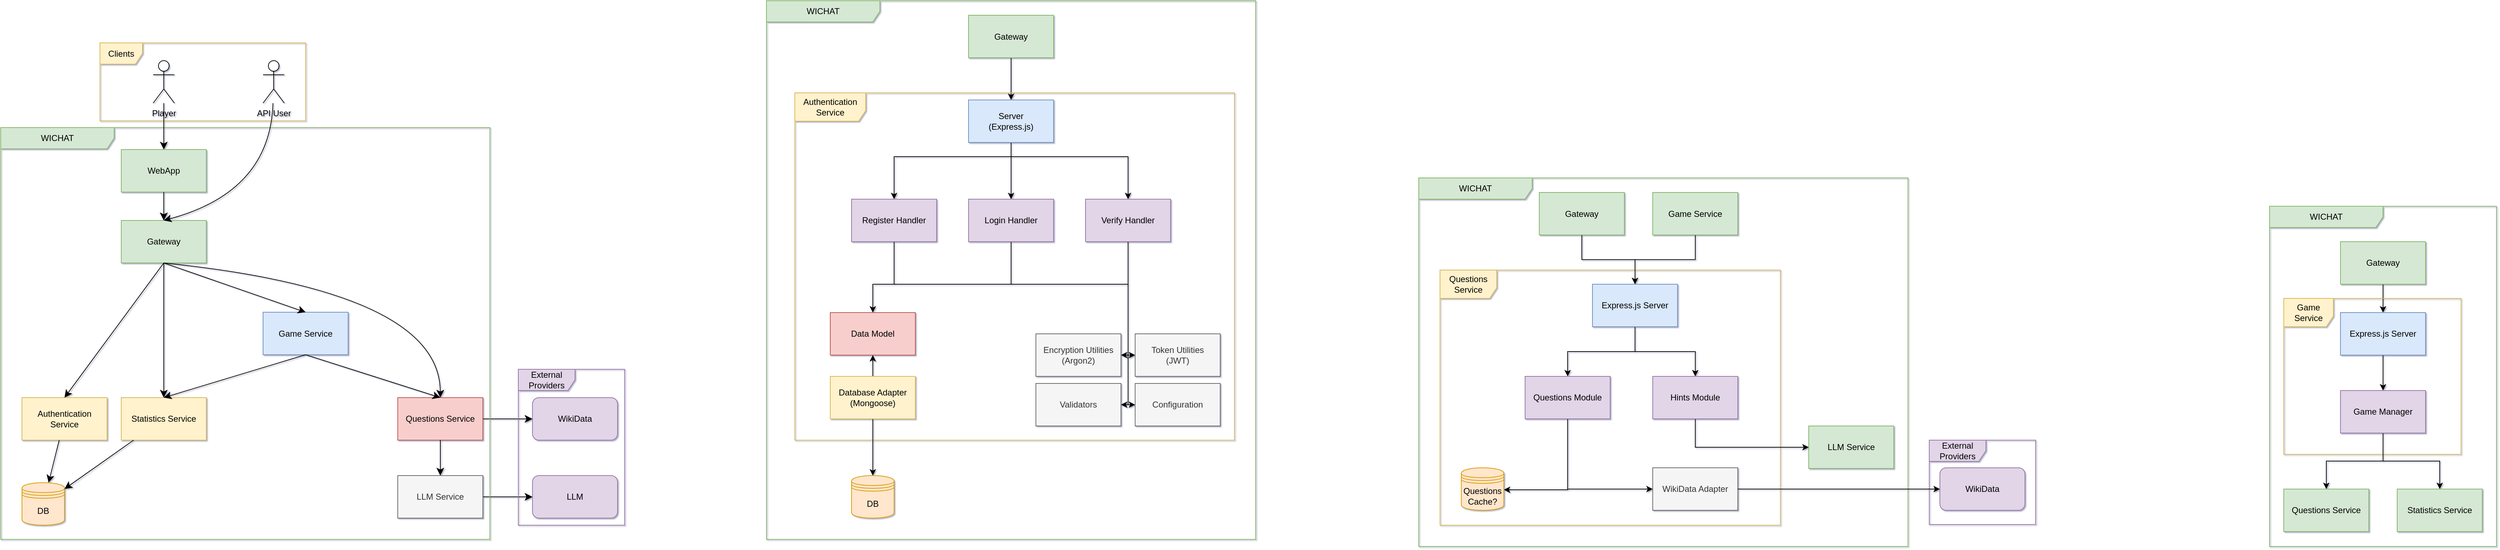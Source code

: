 <mxfile version="26.0.16">
  <diagram name="Page-1" id="H6sotV8G4gFYmd9BdbEy">
    <mxGraphModel dx="2003" dy="452" grid="1" gridSize="10" guides="1" tooltips="1" connect="1" arrows="1" fold="1" page="0" pageScale="1" pageWidth="850" pageHeight="1100" math="0" shadow="1">
      <root>
        <mxCell id="0" />
        <mxCell id="1" parent="0" />
        <mxCell id="5Ua5rcUVpoXOftG5lJb_-10" value="LLM" style="rounded=1;whiteSpace=wrap;html=1;fillColor=#e1d5e7;strokeColor=#9673a6;" parent="1" vertex="1">
          <mxGeometry x="-260" y="910" width="120" height="60" as="geometry" />
        </mxCell>
        <mxCell id="5Ua5rcUVpoXOftG5lJb_-22" style="edgeStyle=none;curved=1;rounded=0;orthogonalLoop=1;jettySize=auto;html=1;fontSize=12;startSize=8;endSize=8;exitX=1;exitY=0.5;exitDx=0;exitDy=0;entryX=0;entryY=0.5;entryDx=0;entryDy=0;" parent="1" source="5Ua5rcUVpoXOftG5lJb_-8" target="5Ua5rcUVpoXOftG5lJb_-10" edge="1">
          <mxGeometry relative="1" as="geometry" />
        </mxCell>
        <mxCell id="5Ua5rcUVpoXOftG5lJb_-11" value="WikiData" style="rounded=1;whiteSpace=wrap;html=1;fillColor=#e1d5e7;strokeColor=#9673a6;" parent="1" vertex="1">
          <mxGeometry x="-260" y="800" width="120" height="60" as="geometry" />
        </mxCell>
        <mxCell id="5Ua5rcUVpoXOftG5lJb_-24" style="edgeStyle=none;curved=1;rounded=0;orthogonalLoop=1;jettySize=auto;html=1;fontSize=12;startSize=8;endSize=8;exitX=1;exitY=0.5;exitDx=0;exitDy=0;entryX=0;entryY=0.5;entryDx=0;entryDy=0;" parent="1" source="5Ua5rcUVpoXOftG5lJb_-23" target="5Ua5rcUVpoXOftG5lJb_-11" edge="1">
          <mxGeometry relative="1" as="geometry" />
        </mxCell>
        <mxCell id="64utWBgrm8SAmqTdPt5K-1" value="WICHAT" style="shape=umlFrame;whiteSpace=wrap;html=1;pointerEvents=0;recursiveResize=0;container=1;collapsible=0;width=160;fillColor=#d5e8d4;strokeColor=#82b366;" parent="1" vertex="1">
          <mxGeometry x="-1010" y="419" width="690" height="581" as="geometry" />
        </mxCell>
        <mxCell id="5Ua5rcUVpoXOftG5lJb_-6" value="Gateway" style="rounded=0;whiteSpace=wrap;html=1;fillColor=#d5e8d4;strokeColor=#82b366;" parent="64utWBgrm8SAmqTdPt5K-1" vertex="1">
          <mxGeometry x="170" y="131" width="120" height="60" as="geometry" />
        </mxCell>
        <mxCell id="5Ua5rcUVpoXOftG5lJb_-30" value="Authentication Service" style="rounded=0;whiteSpace=wrap;html=1;fillColor=#fff2cc;strokeColor=#d6b656;" parent="64utWBgrm8SAmqTdPt5K-1" vertex="1">
          <mxGeometry x="30" y="381" width="120" height="60" as="geometry" />
        </mxCell>
        <mxCell id="5Ua5rcUVpoXOftG5lJb_-32" style="edgeStyle=none;curved=1;rounded=0;orthogonalLoop=1;jettySize=auto;html=1;fontSize=12;startSize=8;endSize=8;exitX=0.5;exitY=1;exitDx=0;exitDy=0;entryX=0.5;entryY=0;entryDx=0;entryDy=0;" parent="64utWBgrm8SAmqTdPt5K-1" source="5Ua5rcUVpoXOftG5lJb_-6" target="5Ua5rcUVpoXOftG5lJb_-30" edge="1">
          <mxGeometry relative="1" as="geometry" />
        </mxCell>
        <mxCell id="5Ua5rcUVpoXOftG5lJb_-1" value="DB" style="shape=datastore;whiteSpace=wrap;html=1;fillColor=#ffe6cc;strokeColor=#d79b00;" parent="64utWBgrm8SAmqTdPt5K-1" vertex="1">
          <mxGeometry x="30" y="501" width="60" height="60" as="geometry" />
        </mxCell>
        <mxCell id="5Ua5rcUVpoXOftG5lJb_-31" style="edgeStyle=none;curved=1;rounded=0;orthogonalLoop=1;jettySize=auto;html=1;fontSize=12;startSize=8;endSize=8;" parent="64utWBgrm8SAmqTdPt5K-1" source="5Ua5rcUVpoXOftG5lJb_-30" target="5Ua5rcUVpoXOftG5lJb_-1" edge="1">
          <mxGeometry relative="1" as="geometry" />
        </mxCell>
        <mxCell id="5Ua5rcUVpoXOftG5lJb_-27" value="Statistics Service" style="rounded=0;whiteSpace=wrap;html=1;fillColor=#fff2cc;strokeColor=#d6b656;" parent="64utWBgrm8SAmqTdPt5K-1" vertex="1">
          <mxGeometry x="170" y="381" width="120" height="60" as="geometry" />
        </mxCell>
        <mxCell id="ApdHQ61tJCly3gABpBAv-35" style="edgeStyle=none;curved=1;rounded=0;orthogonalLoop=1;jettySize=auto;html=1;fontSize=12;startSize=8;endSize=8;entryX=0.5;entryY=0;entryDx=0;entryDy=0;exitX=0.5;exitY=1;exitDx=0;exitDy=0;" parent="64utWBgrm8SAmqTdPt5K-1" source="5Ua5rcUVpoXOftG5lJb_-6" target="5Ua5rcUVpoXOftG5lJb_-27" edge="1">
          <mxGeometry relative="1" as="geometry">
            <mxPoint x="230" y="191" as="sourcePoint" />
          </mxGeometry>
        </mxCell>
        <mxCell id="5Ua5rcUVpoXOftG5lJb_-29" style="edgeStyle=none;curved=1;rounded=0;orthogonalLoop=1;jettySize=auto;html=1;fontSize=12;startSize=8;endSize=8;" parent="64utWBgrm8SAmqTdPt5K-1" source="5Ua5rcUVpoXOftG5lJb_-27" target="5Ua5rcUVpoXOftG5lJb_-1" edge="1">
          <mxGeometry relative="1" as="geometry" />
        </mxCell>
        <mxCell id="ApdHQ61tJCly3gABpBAv-34" value="Game Service" style="rounded=0;whiteSpace=wrap;html=1;fillColor=#dae8fc;strokeColor=#6c8ebf;" parent="64utWBgrm8SAmqTdPt5K-1" vertex="1">
          <mxGeometry x="370" y="260.5" width="120" height="60" as="geometry" />
        </mxCell>
        <mxCell id="ApdHQ61tJCly3gABpBAv-37" style="edgeStyle=none;curved=1;rounded=0;orthogonalLoop=1;jettySize=auto;html=1;fontSize=12;startSize=8;endSize=8;entryX=0.5;entryY=0;entryDx=0;entryDy=0;exitX=0.5;exitY=1;exitDx=0;exitDy=0;" parent="64utWBgrm8SAmqTdPt5K-1" source="5Ua5rcUVpoXOftG5lJb_-6" target="ApdHQ61tJCly3gABpBAv-34" edge="1">
          <mxGeometry relative="1" as="geometry" />
        </mxCell>
        <mxCell id="ApdHQ61tJCly3gABpBAv-41" style="edgeStyle=none;curved=1;rounded=0;orthogonalLoop=1;jettySize=auto;html=1;fontSize=12;startSize=8;endSize=8;exitX=0.5;exitY=1;exitDx=0;exitDy=0;entryX=0.5;entryY=0;entryDx=0;entryDy=0;" parent="64utWBgrm8SAmqTdPt5K-1" source="ApdHQ61tJCly3gABpBAv-34" target="5Ua5rcUVpoXOftG5lJb_-27" edge="1">
          <mxGeometry relative="1" as="geometry" />
        </mxCell>
        <mxCell id="5Ua5rcUVpoXOftG5lJb_-23" value="Questions Service" style="rounded=0;whiteSpace=wrap;html=1;fillColor=#f8cecc;strokeColor=#b85450;" parent="64utWBgrm8SAmqTdPt5K-1" vertex="1">
          <mxGeometry x="560" y="381" width="120" height="60" as="geometry" />
        </mxCell>
        <mxCell id="ApdHQ61tJCly3gABpBAv-36" style="edgeStyle=none;curved=1;rounded=0;orthogonalLoop=1;jettySize=auto;html=1;fontSize=12;startSize=8;endSize=8;exitX=0.5;exitY=1;exitDx=0;exitDy=0;entryX=0.5;entryY=0;entryDx=0;entryDy=0;" parent="64utWBgrm8SAmqTdPt5K-1" source="5Ua5rcUVpoXOftG5lJb_-6" target="5Ua5rcUVpoXOftG5lJb_-23" edge="1">
          <mxGeometry relative="1" as="geometry">
            <Array as="points">
              <mxPoint x="620" y="231" />
            </Array>
          </mxGeometry>
        </mxCell>
        <mxCell id="ApdHQ61tJCly3gABpBAv-39" style="edgeStyle=none;curved=1;rounded=0;orthogonalLoop=1;jettySize=auto;html=1;fontSize=12;startSize=8;endSize=8;exitX=0.5;exitY=1;exitDx=0;exitDy=0;entryX=0.5;entryY=0;entryDx=0;entryDy=0;" parent="64utWBgrm8SAmqTdPt5K-1" source="ApdHQ61tJCly3gABpBAv-34" target="5Ua5rcUVpoXOftG5lJb_-23" edge="1">
          <mxGeometry relative="1" as="geometry" />
        </mxCell>
        <mxCell id="5Ua5rcUVpoXOftG5lJb_-8" value="LLM Service" style="rounded=0;whiteSpace=wrap;html=1;fillColor=#f5f5f5;strokeColor=#666666;fontColor=#333333;" parent="64utWBgrm8SAmqTdPt5K-1" vertex="1">
          <mxGeometry x="560" y="491" width="120" height="60" as="geometry" />
        </mxCell>
        <mxCell id="5Ua5rcUVpoXOftG5lJb_-28" style="edgeStyle=none;curved=1;rounded=0;orthogonalLoop=1;jettySize=auto;html=1;fontSize=12;startSize=8;endSize=8;entryX=0.5;entryY=0;entryDx=0;entryDy=0;exitX=0.5;exitY=1;exitDx=0;exitDy=0;" parent="64utWBgrm8SAmqTdPt5K-1" source="5Ua5rcUVpoXOftG5lJb_-23" target="5Ua5rcUVpoXOftG5lJb_-8" edge="1">
          <mxGeometry relative="1" as="geometry" />
        </mxCell>
        <mxCell id="5Ua5rcUVpoXOftG5lJb_-7" value="WebApp" style="rounded=0;whiteSpace=wrap;html=1;fillColor=#d5e8d4;strokeColor=#82b366;" parent="64utWBgrm8SAmqTdPt5K-1" vertex="1">
          <mxGeometry x="170" y="31" width="120" height="60" as="geometry" />
        </mxCell>
        <mxCell id="5Ua5rcUVpoXOftG5lJb_-20" style="edgeStyle=none;curved=1;rounded=0;orthogonalLoop=1;jettySize=auto;html=1;fontSize=12;startSize=8;endSize=8;" parent="64utWBgrm8SAmqTdPt5K-1" source="5Ua5rcUVpoXOftG5lJb_-7" target="5Ua5rcUVpoXOftG5lJb_-6" edge="1">
          <mxGeometry relative="1" as="geometry" />
        </mxCell>
        <mxCell id="ApdHQ61tJCly3gABpBAv-9" style="edgeStyle=none;curved=1;rounded=0;orthogonalLoop=1;jettySize=auto;html=1;fontSize=12;startSize=8;endSize=8;" parent="64utWBgrm8SAmqTdPt5K-1" source="5Ua5rcUVpoXOftG5lJb_-7" target="5Ua5rcUVpoXOftG5lJb_-6" edge="1">
          <mxGeometry relative="1" as="geometry" />
        </mxCell>
        <mxCell id="64utWBgrm8SAmqTdPt5K-24" value="Clients" style="shape=umlFrame;whiteSpace=wrap;html=1;pointerEvents=0;fillColor=#fff2cc;strokeColor=#d6b656;" parent="1" vertex="1">
          <mxGeometry x="-870" y="299.5" width="290" height="110" as="geometry" />
        </mxCell>
        <mxCell id="5Ua5rcUVpoXOftG5lJb_-2" value="API User" style="shape=umlActor;verticalLabelPosition=bottom;verticalAlign=top;html=1;outlineConnect=0;" parent="1" vertex="1">
          <mxGeometry x="-640" y="324.5" width="30" height="60" as="geometry" />
        </mxCell>
        <mxCell id="5Ua5rcUVpoXOftG5lJb_-3" value="Player" style="shape=umlActor;verticalLabelPosition=bottom;verticalAlign=top;html=1;outlineConnect=0;" parent="1" vertex="1">
          <mxGeometry x="-795" y="324.5" width="30" height="60" as="geometry" />
        </mxCell>
        <mxCell id="ApdHQ61tJCly3gABpBAv-8" style="edgeStyle=none;curved=1;rounded=0;orthogonalLoop=1;jettySize=auto;html=1;fontSize=12;startSize=8;endSize=8;" parent="1" source="5Ua5rcUVpoXOftG5lJb_-3" target="5Ua5rcUVpoXOftG5lJb_-7" edge="1">
          <mxGeometry relative="1" as="geometry" />
        </mxCell>
        <mxCell id="64utWBgrm8SAmqTdPt5K-28" value="" style="edgeStyle=none;curved=1;rounded=0;orthogonalLoop=1;jettySize=auto;html=1;fontSize=12;startSize=8;endSize=8;entryX=0.5;entryY=0;entryDx=0;entryDy=0;" parent="1" source="5Ua5rcUVpoXOftG5lJb_-2" target="5Ua5rcUVpoXOftG5lJb_-6" edge="1">
          <mxGeometry relative="1" as="geometry">
            <mxPoint x="-780" y="360" as="sourcePoint" />
            <mxPoint x="-780" y="590" as="targetPoint" />
            <Array as="points">
              <mxPoint x="-630" y="510" />
            </Array>
          </mxGeometry>
        </mxCell>
        <mxCell id="64utWBgrm8SAmqTdPt5K-29" value="External Providers" style="shape=umlFrame;whiteSpace=wrap;html=1;pointerEvents=0;fillColor=#e1d5e7;strokeColor=#9673a6;width=80;height=30;" parent="1" vertex="1">
          <mxGeometry x="-280" y="760" width="150" height="220" as="geometry" />
        </mxCell>
        <mxCell id="3EcRKwDYf2YUiH32k3Rl-5" value="WICHAT" style="shape=umlFrame;whiteSpace=wrap;html=1;pointerEvents=0;recursiveResize=0;container=1;collapsible=0;width=160;fillColor=#d5e8d4;strokeColor=#82b366;" parent="1" vertex="1">
          <mxGeometry x="70" y="240" width="690" height="760" as="geometry" />
        </mxCell>
        <mxCell id="3EcRKwDYf2YUiH32k3Rl-95" style="edgeStyle=orthogonalEdgeStyle;rounded=0;orthogonalLoop=1;jettySize=auto;html=1;" parent="3EcRKwDYf2YUiH32k3Rl-5" source="3EcRKwDYf2YUiH32k3Rl-6" target="3EcRKwDYf2YUiH32k3Rl-58" edge="1">
          <mxGeometry relative="1" as="geometry" />
        </mxCell>
        <mxCell id="3EcRKwDYf2YUiH32k3Rl-6" value="Gateway" style="rounded=0;whiteSpace=wrap;html=1;fillColor=#d5e8d4;strokeColor=#82b366;" parent="3EcRKwDYf2YUiH32k3Rl-5" vertex="1">
          <mxGeometry x="285" y="20.5" width="120" height="60" as="geometry" />
        </mxCell>
        <mxCell id="3EcRKwDYf2YUiH32k3Rl-9" value="DB" style="shape=datastore;whiteSpace=wrap;html=1;fillColor=#ffe6cc;strokeColor=#d79b00;" parent="3EcRKwDYf2YUiH32k3Rl-5" vertex="1">
          <mxGeometry x="120" y="670" width="60" height="60" as="geometry" />
        </mxCell>
        <mxCell id="3EcRKwDYf2YUiH32k3Rl-31" value="Authentication Service" style="shape=umlFrame;whiteSpace=wrap;html=1;pointerEvents=0;fillColor=#fff2cc;strokeColor=#d6b656;fillStyle=auto;width=100;height=40;" parent="3EcRKwDYf2YUiH32k3Rl-5" vertex="1">
          <mxGeometry x="40" y="130" width="620" height="490" as="geometry" />
        </mxCell>
        <mxCell id="3EcRKwDYf2YUiH32k3Rl-55" value="Data Model" style="rounded=0;whiteSpace=wrap;html=1;fillColor=#f8cecc;strokeColor=#b85450;" parent="3EcRKwDYf2YUiH32k3Rl-5" vertex="1">
          <mxGeometry x="90" y="440" width="120" height="60" as="geometry" />
        </mxCell>
        <mxCell id="533iNDBv2jlLNDhChat5-3" style="edgeStyle=orthogonalEdgeStyle;rounded=0;orthogonalLoop=1;jettySize=auto;html=1;" edge="1" parent="3EcRKwDYf2YUiH32k3Rl-5" source="3EcRKwDYf2YUiH32k3Rl-58" target="3EcRKwDYf2YUiH32k3Rl-65">
          <mxGeometry relative="1" as="geometry" />
        </mxCell>
        <mxCell id="533iNDBv2jlLNDhChat5-4" style="edgeStyle=orthogonalEdgeStyle;rounded=0;orthogonalLoop=1;jettySize=auto;html=1;" edge="1" parent="3EcRKwDYf2YUiH32k3Rl-5" source="3EcRKwDYf2YUiH32k3Rl-58" target="533iNDBv2jlLNDhChat5-1">
          <mxGeometry relative="1" as="geometry">
            <Array as="points">
              <mxPoint x="345" y="220" />
              <mxPoint x="510" y="220" />
            </Array>
          </mxGeometry>
        </mxCell>
        <mxCell id="533iNDBv2jlLNDhChat5-5" style="edgeStyle=orthogonalEdgeStyle;rounded=0;orthogonalLoop=1;jettySize=auto;html=1;" edge="1" parent="3EcRKwDYf2YUiH32k3Rl-5" source="3EcRKwDYf2YUiH32k3Rl-58" target="3EcRKwDYf2YUiH32k3Rl-68">
          <mxGeometry relative="1" as="geometry">
            <Array as="points">
              <mxPoint x="345" y="220" />
              <mxPoint x="180" y="220" />
            </Array>
          </mxGeometry>
        </mxCell>
        <mxCell id="3EcRKwDYf2YUiH32k3Rl-58" value="Server&lt;div&gt;(Express.js)&lt;/div&gt;" style="rounded=0;whiteSpace=wrap;html=1;fillColor=#dae8fc;strokeColor=#6c8ebf;" parent="3EcRKwDYf2YUiH32k3Rl-5" vertex="1">
          <mxGeometry x="285" y="140" width="120" height="60" as="geometry" />
        </mxCell>
        <mxCell id="3EcRKwDYf2YUiH32k3Rl-94" style="edgeStyle=orthogonalEdgeStyle;rounded=0;orthogonalLoop=1;jettySize=auto;html=1;entryX=0.5;entryY=0;entryDx=0;entryDy=0;exitX=0.5;exitY=1;exitDx=0;exitDy=0;" parent="3EcRKwDYf2YUiH32k3Rl-5" source="3EcRKwDYf2YUiH32k3Rl-60" target="3EcRKwDYf2YUiH32k3Rl-9" edge="1">
          <mxGeometry relative="1" as="geometry" />
        </mxCell>
        <mxCell id="3EcRKwDYf2YUiH32k3Rl-97" style="edgeStyle=orthogonalEdgeStyle;rounded=0;orthogonalLoop=1;jettySize=auto;html=1;" parent="3EcRKwDYf2YUiH32k3Rl-5" source="3EcRKwDYf2YUiH32k3Rl-60" target="3EcRKwDYf2YUiH32k3Rl-55" edge="1">
          <mxGeometry relative="1" as="geometry" />
        </mxCell>
        <mxCell id="3EcRKwDYf2YUiH32k3Rl-60" value="Database Adapter&lt;div&gt;(Mongoose)&lt;/div&gt;" style="rounded=0;whiteSpace=wrap;html=1;fillColor=#fff2cc;strokeColor=#d6b656;" parent="3EcRKwDYf2YUiH32k3Rl-5" vertex="1">
          <mxGeometry x="90" y="530" width="120" height="60" as="geometry" />
        </mxCell>
        <mxCell id="533iNDBv2jlLNDhChat5-10" style="edgeStyle=orthogonalEdgeStyle;rounded=0;orthogonalLoop=1;jettySize=auto;html=1;" edge="1" parent="3EcRKwDYf2YUiH32k3Rl-5" source="3EcRKwDYf2YUiH32k3Rl-65" target="3EcRKwDYf2YUiH32k3Rl-62">
          <mxGeometry relative="1" as="geometry">
            <Array as="points">
              <mxPoint x="345" y="400" />
              <mxPoint x="510" y="400" />
              <mxPoint x="510" y="500" />
            </Array>
          </mxGeometry>
        </mxCell>
        <mxCell id="3EcRKwDYf2YUiH32k3Rl-65" value="Login Handler" style="whiteSpace=wrap;html=1;fillColor=#e1d5e7;strokeColor=#9673a6;" parent="3EcRKwDYf2YUiH32k3Rl-5" vertex="1">
          <mxGeometry x="285" y="280" width="120" height="60" as="geometry" />
        </mxCell>
        <mxCell id="533iNDBv2jlLNDhChat5-7" style="edgeStyle=orthogonalEdgeStyle;rounded=0;orthogonalLoop=1;jettySize=auto;html=1;" edge="1" parent="3EcRKwDYf2YUiH32k3Rl-5" source="3EcRKwDYf2YUiH32k3Rl-68" target="3EcRKwDYf2YUiH32k3Rl-55">
          <mxGeometry relative="1" as="geometry">
            <Array as="points">
              <mxPoint x="180" y="400" />
              <mxPoint x="150" y="400" />
            </Array>
          </mxGeometry>
        </mxCell>
        <mxCell id="533iNDBv2jlLNDhChat5-8" style="edgeStyle=orthogonalEdgeStyle;rounded=0;orthogonalLoop=1;jettySize=auto;html=1;entryX=1;entryY=0.5;entryDx=0;entryDy=0;" edge="1" parent="3EcRKwDYf2YUiH32k3Rl-5" source="3EcRKwDYf2YUiH32k3Rl-68" target="533iNDBv2jlLNDhChat5-16">
          <mxGeometry relative="1" as="geometry">
            <Array as="points">
              <mxPoint x="180" y="400" />
              <mxPoint x="510" y="400" />
              <mxPoint x="510" y="570" />
            </Array>
          </mxGeometry>
        </mxCell>
        <mxCell id="3EcRKwDYf2YUiH32k3Rl-68" value="Register Handler" style="whiteSpace=wrap;html=1;fillColor=#e1d5e7;strokeColor=#9673a6;" parent="3EcRKwDYf2YUiH32k3Rl-5" vertex="1">
          <mxGeometry x="120" y="280" width="120" height="60" as="geometry" />
        </mxCell>
        <mxCell id="3EcRKwDYf2YUiH32k3Rl-62" value="Encryption Utilities&lt;div&gt;(Argon2)&lt;/div&gt;" style="whiteSpace=wrap;html=1;fillColor=#f5f5f5;strokeColor=#666666;fontColor=#333333;" parent="3EcRKwDYf2YUiH32k3Rl-5" vertex="1">
          <mxGeometry x="380" y="470" width="120" height="60" as="geometry" />
        </mxCell>
        <mxCell id="533iNDBv2jlLNDhChat5-9" style="edgeStyle=orthogonalEdgeStyle;rounded=0;orthogonalLoop=1;jettySize=auto;html=1;" edge="1" parent="3EcRKwDYf2YUiH32k3Rl-5" source="533iNDBv2jlLNDhChat5-1" target="3EcRKwDYf2YUiH32k3Rl-66">
          <mxGeometry relative="1" as="geometry">
            <Array as="points">
              <mxPoint x="510" y="500" />
            </Array>
          </mxGeometry>
        </mxCell>
        <mxCell id="533iNDBv2jlLNDhChat5-18" style="edgeStyle=orthogonalEdgeStyle;rounded=0;orthogonalLoop=1;jettySize=auto;html=1;entryX=0;entryY=0.5;entryDx=0;entryDy=0;" edge="1" parent="3EcRKwDYf2YUiH32k3Rl-5" source="533iNDBv2jlLNDhChat5-1" target="533iNDBv2jlLNDhChat5-12">
          <mxGeometry relative="1" as="geometry">
            <Array as="points">
              <mxPoint x="510" y="570" />
            </Array>
          </mxGeometry>
        </mxCell>
        <mxCell id="533iNDBv2jlLNDhChat5-1" value="Verify Handler" style="whiteSpace=wrap;html=1;fillColor=#e1d5e7;strokeColor=#9673a6;" vertex="1" parent="3EcRKwDYf2YUiH32k3Rl-5">
          <mxGeometry x="450" y="280" width="120" height="60" as="geometry" />
        </mxCell>
        <mxCell id="3EcRKwDYf2YUiH32k3Rl-66" value="Token Utilities&lt;div&gt;(JWT)&lt;/div&gt;" style="whiteSpace=wrap;html=1;fillColor=#f5f5f5;fontColor=#333333;strokeColor=#666666;" parent="3EcRKwDYf2YUiH32k3Rl-5" vertex="1">
          <mxGeometry x="520" y="470" width="120" height="60" as="geometry" />
        </mxCell>
        <mxCell id="533iNDBv2jlLNDhChat5-12" value="Configuration" style="whiteSpace=wrap;html=1;fillColor=#f5f5f5;fontColor=#333333;strokeColor=#666666;" vertex="1" parent="3EcRKwDYf2YUiH32k3Rl-5">
          <mxGeometry x="520" y="540" width="120" height="60" as="geometry" />
        </mxCell>
        <mxCell id="533iNDBv2jlLNDhChat5-16" value="Validators" style="whiteSpace=wrap;html=1;fillColor=#f5f5f5;fontColor=#333333;strokeColor=#666666;" vertex="1" parent="3EcRKwDYf2YUiH32k3Rl-5">
          <mxGeometry x="380" y="540" width="120" height="60" as="geometry" />
        </mxCell>
        <mxCell id="3EcRKwDYf2YUiH32k3Rl-236" value="WICHAT" style="shape=umlFrame;whiteSpace=wrap;html=1;pointerEvents=0;recursiveResize=0;container=1;collapsible=0;width=160;fillColor=#d5e8d4;strokeColor=#82b366;" parent="1" vertex="1">
          <mxGeometry x="990" y="490" width="690" height="520" as="geometry" />
        </mxCell>
        <mxCell id="3EcRKwDYf2YUiH32k3Rl-237" style="edgeStyle=orthogonalEdgeStyle;rounded=0;orthogonalLoop=1;jettySize=auto;html=1;" parent="3EcRKwDYf2YUiH32k3Rl-236" source="3EcRKwDYf2YUiH32k3Rl-238" target="3EcRKwDYf2YUiH32k3Rl-244" edge="1">
          <mxGeometry relative="1" as="geometry" />
        </mxCell>
        <mxCell id="3EcRKwDYf2YUiH32k3Rl-238" value="Gateway" style="rounded=0;whiteSpace=wrap;html=1;fillColor=#d5e8d4;strokeColor=#82b366;" parent="3EcRKwDYf2YUiH32k3Rl-236" vertex="1">
          <mxGeometry x="170" y="20.5" width="120" height="60" as="geometry" />
        </mxCell>
        <mxCell id="3EcRKwDYf2YUiH32k3Rl-240" value="Questions Service" style="shape=umlFrame;whiteSpace=wrap;html=1;pointerEvents=0;fillColor=#fff2cc;strokeColor=#d6b656;fillStyle=auto;width=80;height=40;" parent="3EcRKwDYf2YUiH32k3Rl-236" vertex="1">
          <mxGeometry x="30" y="130" width="480" height="360" as="geometry" />
        </mxCell>
        <mxCell id="3EcRKwDYf2YUiH32k3Rl-268" style="edgeStyle=orthogonalEdgeStyle;rounded=0;orthogonalLoop=1;jettySize=auto;html=1;" parent="3EcRKwDYf2YUiH32k3Rl-236" source="3EcRKwDYf2YUiH32k3Rl-244" target="3EcRKwDYf2YUiH32k3Rl-265" edge="1">
          <mxGeometry relative="1" as="geometry" />
        </mxCell>
        <mxCell id="3EcRKwDYf2YUiH32k3Rl-269" style="edgeStyle=orthogonalEdgeStyle;rounded=0;orthogonalLoop=1;jettySize=auto;html=1;" parent="3EcRKwDYf2YUiH32k3Rl-236" source="3EcRKwDYf2YUiH32k3Rl-244" target="3EcRKwDYf2YUiH32k3Rl-264" edge="1">
          <mxGeometry relative="1" as="geometry" />
        </mxCell>
        <mxCell id="3EcRKwDYf2YUiH32k3Rl-244" value="Express.js Server" style="rounded=0;whiteSpace=wrap;html=1;fillColor=#dae8fc;strokeColor=#6c8ebf;" parent="3EcRKwDYf2YUiH32k3Rl-236" vertex="1">
          <mxGeometry x="245" y="150" width="120" height="60" as="geometry" />
        </mxCell>
        <mxCell id="3EcRKwDYf2YUiH32k3Rl-259" style="edgeStyle=orthogonalEdgeStyle;rounded=0;orthogonalLoop=1;jettySize=auto;html=1;" parent="3EcRKwDYf2YUiH32k3Rl-236" source="3EcRKwDYf2YUiH32k3Rl-258" target="3EcRKwDYf2YUiH32k3Rl-244" edge="1">
          <mxGeometry relative="1" as="geometry" />
        </mxCell>
        <mxCell id="3EcRKwDYf2YUiH32k3Rl-258" value="Game Service" style="rounded=0;whiteSpace=wrap;html=1;fillColor=#d5e8d4;strokeColor=#82b366;" parent="3EcRKwDYf2YUiH32k3Rl-236" vertex="1">
          <mxGeometry x="330" y="20.5" width="120" height="60" as="geometry" />
        </mxCell>
        <mxCell id="3EcRKwDYf2YUiH32k3Rl-260" value="LLM Service" style="rounded=0;whiteSpace=wrap;html=1;fillColor=#d5e8d4;strokeColor=#82b366;" parent="3EcRKwDYf2YUiH32k3Rl-236" vertex="1">
          <mxGeometry x="550" y="350" width="120" height="60" as="geometry" />
        </mxCell>
        <mxCell id="3EcRKwDYf2YUiH32k3Rl-271" style="edgeStyle=orthogonalEdgeStyle;rounded=0;orthogonalLoop=1;jettySize=auto;html=1;" parent="3EcRKwDYf2YUiH32k3Rl-236" source="3EcRKwDYf2YUiH32k3Rl-265" target="3EcRKwDYf2YUiH32k3Rl-261" edge="1">
          <mxGeometry relative="1" as="geometry">
            <Array as="points">
              <mxPoint x="210" y="439" />
            </Array>
          </mxGeometry>
        </mxCell>
        <mxCell id="3EcRKwDYf2YUiH32k3Rl-272" style="edgeStyle=orthogonalEdgeStyle;rounded=0;orthogonalLoop=1;jettySize=auto;html=1;" parent="3EcRKwDYf2YUiH32k3Rl-236" source="3EcRKwDYf2YUiH32k3Rl-265" target="3EcRKwDYf2YUiH32k3Rl-266" edge="1">
          <mxGeometry relative="1" as="geometry">
            <Array as="points">
              <mxPoint x="210" y="440" />
            </Array>
          </mxGeometry>
        </mxCell>
        <mxCell id="3EcRKwDYf2YUiH32k3Rl-265" value="Questions Module" style="whiteSpace=wrap;html=1;fillColor=#e1d5e7;strokeColor=#9673a6;" parent="3EcRKwDYf2YUiH32k3Rl-236" vertex="1">
          <mxGeometry x="150" y="280" width="120" height="60" as="geometry" />
        </mxCell>
        <mxCell id="3EcRKwDYf2YUiH32k3Rl-270" style="edgeStyle=orthogonalEdgeStyle;rounded=0;orthogonalLoop=1;jettySize=auto;html=1;exitX=0.5;exitY=1;exitDx=0;exitDy=0;" parent="3EcRKwDYf2YUiH32k3Rl-236" source="3EcRKwDYf2YUiH32k3Rl-264" target="3EcRKwDYf2YUiH32k3Rl-260" edge="1">
          <mxGeometry relative="1" as="geometry">
            <Array as="points">
              <mxPoint x="390" y="380" />
            </Array>
          </mxGeometry>
        </mxCell>
        <mxCell id="3EcRKwDYf2YUiH32k3Rl-264" value="Hints Module" style="whiteSpace=wrap;html=1;fillColor=#e1d5e7;strokeColor=#9673a6;" parent="3EcRKwDYf2YUiH32k3Rl-236" vertex="1">
          <mxGeometry x="330" y="280" width="120" height="60" as="geometry" />
        </mxCell>
        <mxCell id="3EcRKwDYf2YUiH32k3Rl-261" value="WikiData Adapter" style="whiteSpace=wrap;html=1;fillColor=#f5f5f5;strokeColor=#666666;fontColor=#333333;" parent="3EcRKwDYf2YUiH32k3Rl-236" vertex="1">
          <mxGeometry x="330" y="409" width="120" height="60" as="geometry" />
        </mxCell>
        <mxCell id="3EcRKwDYf2YUiH32k3Rl-214" value="External Providers" style="shape=umlFrame;whiteSpace=wrap;html=1;pointerEvents=0;fillColor=#e1d5e7;strokeColor=#9673a6;width=80;height=30;" parent="3EcRKwDYf2YUiH32k3Rl-236" vertex="1">
          <mxGeometry x="720" y="370" width="150" height="119" as="geometry" />
        </mxCell>
        <mxCell id="3EcRKwDYf2YUiH32k3Rl-216" value="WikiData" style="rounded=1;whiteSpace=wrap;html=1;fillColor=#e1d5e7;strokeColor=#9673a6;" parent="3EcRKwDYf2YUiH32k3Rl-236" vertex="1">
          <mxGeometry x="735" y="409" width="120" height="60" as="geometry" />
        </mxCell>
        <mxCell id="3EcRKwDYf2YUiH32k3Rl-263" style="edgeStyle=orthogonalEdgeStyle;rounded=0;orthogonalLoop=1;jettySize=auto;html=1;" parent="3EcRKwDYf2YUiH32k3Rl-236" source="3EcRKwDYf2YUiH32k3Rl-261" target="3EcRKwDYf2YUiH32k3Rl-216" edge="1">
          <mxGeometry relative="1" as="geometry" />
        </mxCell>
        <mxCell id="3EcRKwDYf2YUiH32k3Rl-266" value="Questions Cache?" style="shape=datastore;whiteSpace=wrap;html=1;fillColor=#ffe6cc;strokeColor=#d79b00;" parent="3EcRKwDYf2YUiH32k3Rl-236" vertex="1">
          <mxGeometry x="60" y="409" width="60" height="60" as="geometry" />
        </mxCell>
        <mxCell id="3EcRKwDYf2YUiH32k3Rl-273" value="WICHAT" style="shape=umlFrame;whiteSpace=wrap;html=1;pointerEvents=0;recursiveResize=0;container=1;collapsible=0;width=160;fillColor=#d5e8d4;strokeColor=#82b366;" parent="1" vertex="1">
          <mxGeometry x="2190" y="530" width="320" height="480" as="geometry" />
        </mxCell>
        <mxCell id="3EcRKwDYf2YUiH32k3Rl-274" style="edgeStyle=orthogonalEdgeStyle;rounded=0;orthogonalLoop=1;jettySize=auto;html=1;" parent="3EcRKwDYf2YUiH32k3Rl-273" source="3EcRKwDYf2YUiH32k3Rl-275" target="3EcRKwDYf2YUiH32k3Rl-279" edge="1">
          <mxGeometry relative="1" as="geometry" />
        </mxCell>
        <mxCell id="3EcRKwDYf2YUiH32k3Rl-275" value="Gateway" style="rounded=0;whiteSpace=wrap;html=1;fillColor=#d5e8d4;strokeColor=#82b366;" parent="3EcRKwDYf2YUiH32k3Rl-273" vertex="1">
          <mxGeometry x="100" y="50" width="120" height="60" as="geometry" />
        </mxCell>
        <mxCell id="3EcRKwDYf2YUiH32k3Rl-276" value="Game Service" style="shape=umlFrame;whiteSpace=wrap;html=1;pointerEvents=0;fillColor=#fff2cc;strokeColor=#d6b656;fillStyle=auto;width=70;height=40;" parent="3EcRKwDYf2YUiH32k3Rl-273" vertex="1">
          <mxGeometry x="20" y="130" width="250" height="220" as="geometry" />
        </mxCell>
        <mxCell id="3EcRKwDYf2YUiH32k3Rl-277" style="edgeStyle=orthogonalEdgeStyle;rounded=0;orthogonalLoop=1;jettySize=auto;html=1;" parent="3EcRKwDYf2YUiH32k3Rl-273" source="3EcRKwDYf2YUiH32k3Rl-279" target="3EcRKwDYf2YUiH32k3Rl-285" edge="1">
          <mxGeometry relative="1" as="geometry" />
        </mxCell>
        <mxCell id="3EcRKwDYf2YUiH32k3Rl-279" value="Express.js Server" style="rounded=0;whiteSpace=wrap;html=1;fillColor=#dae8fc;strokeColor=#6c8ebf;" parent="3EcRKwDYf2YUiH32k3Rl-273" vertex="1">
          <mxGeometry x="100" y="150" width="120" height="60" as="geometry" />
        </mxCell>
        <mxCell id="3EcRKwDYf2YUiH32k3Rl-281" value="Questions Service" style="rounded=0;whiteSpace=wrap;html=1;fillColor=#d5e8d4;strokeColor=#82b366;" parent="3EcRKwDYf2YUiH32k3Rl-273" vertex="1">
          <mxGeometry x="20" y="399" width="120" height="60" as="geometry" />
        </mxCell>
        <mxCell id="3EcRKwDYf2YUiH32k3Rl-294" style="edgeStyle=orthogonalEdgeStyle;rounded=0;orthogonalLoop=1;jettySize=auto;html=1;" parent="3EcRKwDYf2YUiH32k3Rl-273" source="3EcRKwDYf2YUiH32k3Rl-285" target="3EcRKwDYf2YUiH32k3Rl-281" edge="1">
          <mxGeometry relative="1" as="geometry" />
        </mxCell>
        <mxCell id="3EcRKwDYf2YUiH32k3Rl-295" style="edgeStyle=orthogonalEdgeStyle;rounded=0;orthogonalLoop=1;jettySize=auto;html=1;" parent="3EcRKwDYf2YUiH32k3Rl-273" source="3EcRKwDYf2YUiH32k3Rl-285" target="3EcRKwDYf2YUiH32k3Rl-293" edge="1">
          <mxGeometry relative="1" as="geometry" />
        </mxCell>
        <mxCell id="3EcRKwDYf2YUiH32k3Rl-285" value="Game Manager" style="whiteSpace=wrap;html=1;fillColor=#e1d5e7;strokeColor=#9673a6;" parent="3EcRKwDYf2YUiH32k3Rl-273" vertex="1">
          <mxGeometry x="100" y="260" width="120" height="60" as="geometry" />
        </mxCell>
        <mxCell id="3EcRKwDYf2YUiH32k3Rl-293" value="Statistics Service" style="rounded=0;whiteSpace=wrap;html=1;fillColor=#d5e8d4;strokeColor=#82b366;" parent="3EcRKwDYf2YUiH32k3Rl-273" vertex="1">
          <mxGeometry x="180" y="399" width="120" height="60" as="geometry" />
        </mxCell>
      </root>
    </mxGraphModel>
  </diagram>
</mxfile>
